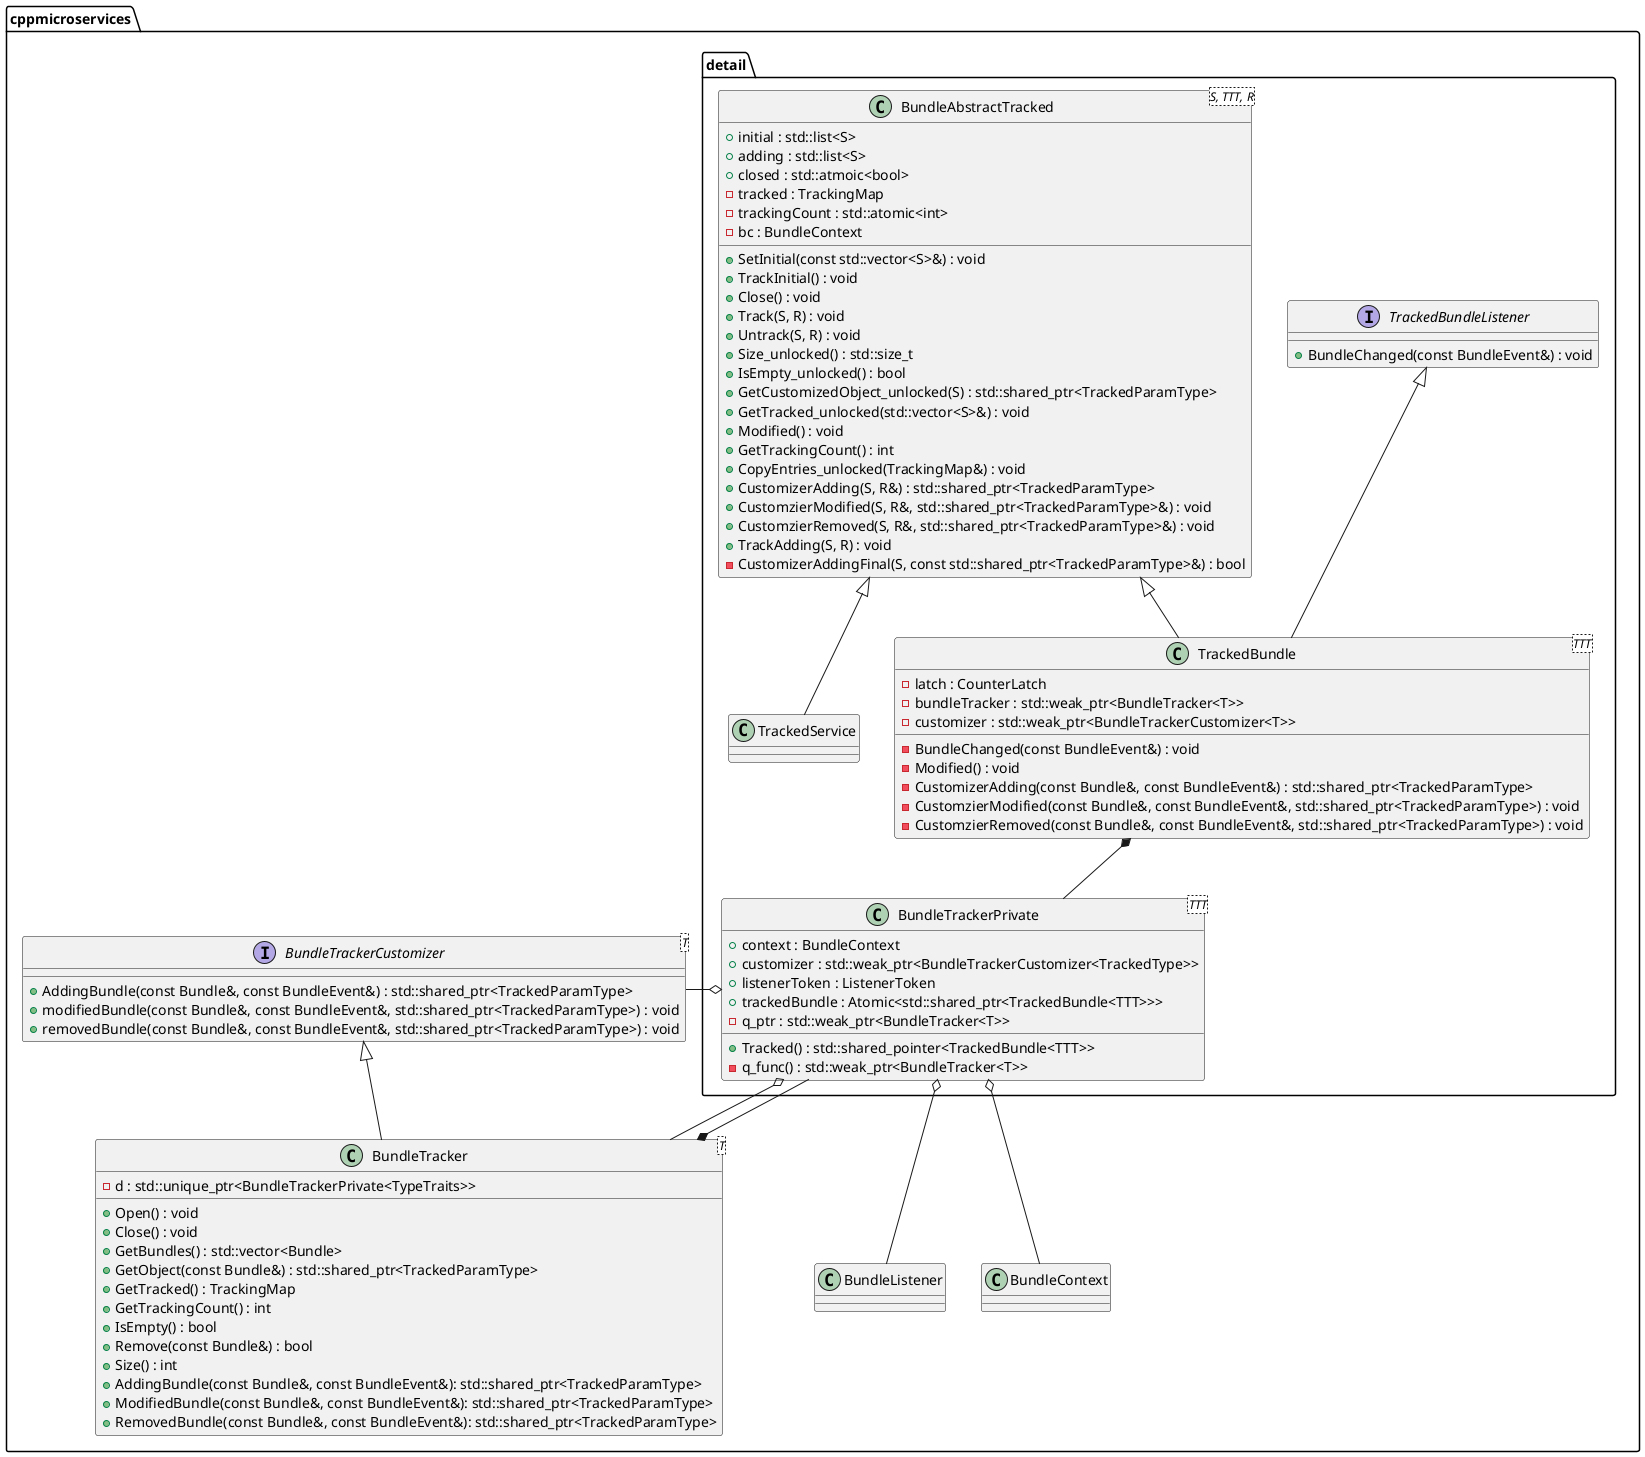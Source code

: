 @startuml class_diagram
package cppmicroservices {
    
    class "BundleListener" as BL
    class "BundleContext" as BC

    class "BundleTracker" as BT<T> {
        - d : std::unique_ptr<BundleTrackerPrivate<TypeTraits>>
        + Open() : void
        + Close() : void
        + GetBundles() : std::vector<Bundle>
        + GetObject(const Bundle&) : std::shared_ptr<TrackedParamType>
        + GetTracked() : TrackingMap
        + GetTrackingCount() : int
        + IsEmpty() : bool
        + Remove(const Bundle&) : bool
        + Size() : int
        + AddingBundle(const Bundle&, const BundleEvent&): std::shared_ptr<TrackedParamType>
        + ModifiedBundle(const Bundle&, const BundleEvent&): std::shared_ptr<TrackedParamType>
        + RemovedBundle(const Bundle&, const BundleEvent&): std::shared_ptr<TrackedParamType>
    }
    interface "BundleTrackerCustomizer" as BTC<T> {
        + AddingBundle(const Bundle&, const BundleEvent&) : std::shared_ptr<TrackedParamType> 
        + modifiedBundle(const Bundle&, const BundleEvent&, std::shared_ptr<TrackedParamType>) : void
        + removedBundle(const Bundle&, const BundleEvent&, std::shared_ptr<TrackedParamType>) : void
    }
    
    package detail {
        class "BundleTrackerPrivate" as BTP<TTT> {
            + context : BundleContext
            + customizer : std::weak_ptr<BundleTrackerCustomizer<TrackedType>>
            + listenerToken : ListenerToken
            + trackedBundle : Atomic<std::shared_ptr<TrackedBundle<TTT>>>
            + Tracked() : std::shared_pointer<TrackedBundle<TTT>>
            - q_func() : std::weak_ptr<BundleTracker<T>>
            - q_ptr : std::weak_ptr<BundleTracker<T>>
        }
        interface "TrackedBundleListener" as TBL {
            + BundleChanged(const BundleEvent&) : void
        }
        class "TrackedBundle" as TB<TTT> {
            - latch : CounterLatch
            - bundleTracker : std::weak_ptr<BundleTracker<T>>
            - customizer : std::weak_ptr<BundleTrackerCustomizer<T>>

            - BundleChanged(const BundleEvent&) : void
            - Modified() : void
            - CustomizerAdding(const Bundle&, const BundleEvent&) : std::shared_ptr<TrackedParamType>
            - CustomzierModified(const Bundle&, const BundleEvent&, std::shared_ptr<TrackedParamType>) : void
            - CustomzierRemoved(const Bundle&, const BundleEvent&, std::shared_ptr<TrackedParamType>) : void
        
        }
        class "TrackedService" as TS
        class "BundleAbstractTracked" as BAT <S, TTT, R> {
            + SetInitial(const std::vector~<S>&) : void
            + TrackInitial() : void
            + Close() : void
            + Track(S, R) : void
            + Untrack(S, R) : void
            + Size_unlocked() : std::size_t
            + IsEmpty_unlocked() : bool
            + GetCustomizedObject_unlocked(S) : std::shared_ptr<TrackedParamType>
            + GetTracked_unlocked(std::vector~<S>&) : void
            + Modified() : void
            + GetTrackingCount() : int
            + CopyEntries_unlocked(TrackingMap&) : void
            + CustomizerAdding(S, R&) : std::shared_ptr<TrackedParamType>
            + CustomzierModified(S, R&, std::shared_ptr<TrackedParamType>&) : void
            + CustomzierRemoved(S, R&, std::shared_ptr<TrackedParamType>&) : void
            + TrackAdding(S, R) : void
            + initial : std::list~<S>
            + adding : std::list~<S>
            + closed : std::atmoic<bool>
            - tracked : TrackingMap
            - trackingCount : std::atomic<int>
            - bc : BundleContext
            - CustomizerAddingFinal(S, const std::shared_ptr<TrackedParamType>&) : bool
        }
    }
    BTC <|-- BT
    BT *-- BTP
    BTP o-- BT
    BAT <|-- TB
    TBL <|-- TB
    TB *-- BTP
    BTP o-- BC
    BTP o-- BL
    BTP o-- BTC
    BAT <|-- TS

}
@enduml

